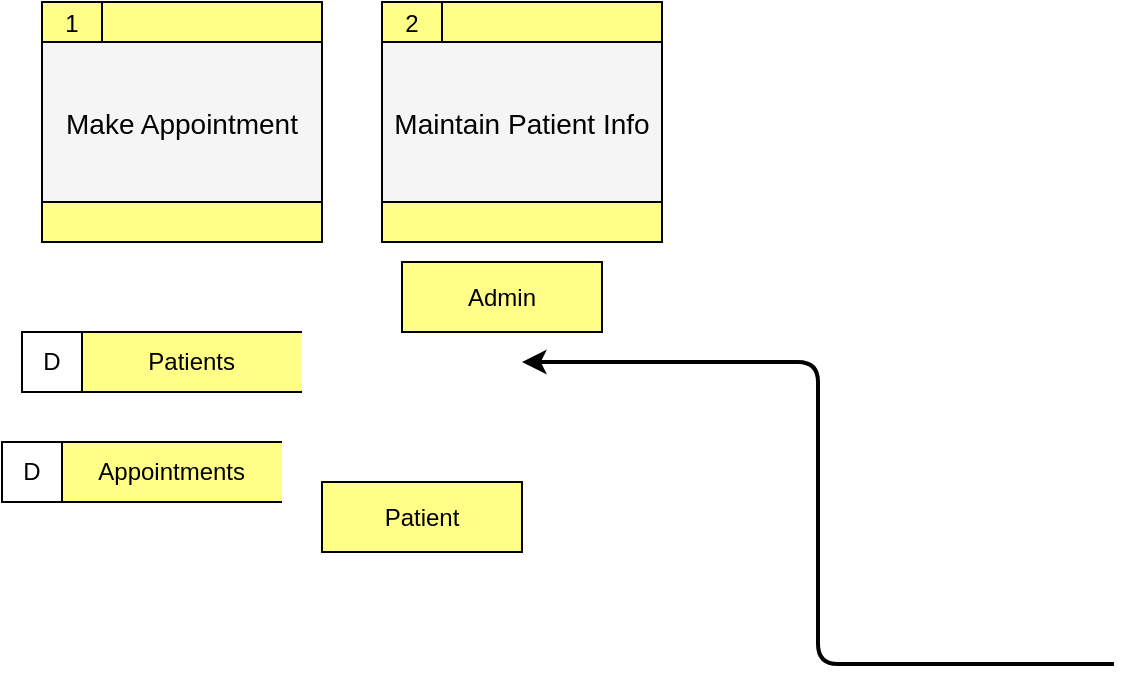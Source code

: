 <mxfile version="24.4.10" type="github">
  <diagram name="Page-1" id="c7558073-3199-34d8-9f00-42111426c3f3">
    <mxGraphModel dx="795" dy="505" grid="1" gridSize="10" guides="1" tooltips="1" connect="1" arrows="1" fold="1" page="1" pageScale="1" pageWidth="826" pageHeight="1169" background="none" math="0" shadow="0">
      <root>
        <mxCell id="0" />
        <mxCell id="1" parent="0" />
        <mxCell id="12" value="Admin" style="whiteSpace=wrap;align=center;verticalAlign=middle;fontStyle=0;strokeWidth=1;fillColor=#ffff88;strokeColor=#000000;" parent="1" vertex="1">
          <mxGeometry x="380" y="170" width="100" height="35" as="geometry" />
        </mxCell>
        <mxCell id="67" value="" style="edgeStyle=elbowEdgeStyle;elbow=horizontal;strokeColor=default;strokeWidth=2" parent="1" edge="1">
          <mxGeometry width="100" height="100" relative="1" as="geometry">
            <mxPoint x="736" y="371" as="sourcePoint" />
            <mxPoint x="440" y="220" as="targetPoint" />
          </mxGeometry>
        </mxCell>
        <mxCell id="ecSNK2-rzR-k5JYxGE2O-107" value="" style="group;fontSize=14;" vertex="1" connectable="0" parent="1">
          <mxGeometry x="200" y="40" width="140" height="120" as="geometry" />
        </mxCell>
        <mxCell id="ecSNK2-rzR-k5JYxGE2O-101" value="" style="group" vertex="1" connectable="0" parent="ecSNK2-rzR-k5JYxGE2O-107">
          <mxGeometry width="140" height="120" as="geometry" />
        </mxCell>
        <mxCell id="ecSNK2-rzR-k5JYxGE2O-106" value="" style="group;strokeColor=default;" vertex="1" connectable="0" parent="ecSNK2-rzR-k5JYxGE2O-101">
          <mxGeometry width="140" height="120" as="geometry" />
        </mxCell>
        <mxCell id="ecSNK2-rzR-k5JYxGE2O-100" value="Make Appointment" style="group;container=0;verticalAlign=middle;fillColor=#f5f5f5;fontColor=#030303;strokeColor=#000000;fontSize=14;" vertex="1" connectable="0" parent="ecSNK2-rzR-k5JYxGE2O-106">
          <mxGeometry width="140" height="120" as="geometry" />
        </mxCell>
        <mxCell id="ecSNK2-rzR-k5JYxGE2O-99" value="" style="endArrow=none;html=1;rounded=0;exitX=0;exitY=0.25;exitDx=0;exitDy=0;entryX=1;entryY=0.25;entryDx=0;entryDy=0;" edge="1" parent="ecSNK2-rzR-k5JYxGE2O-106">
          <mxGeometry width="50" height="50" relative="1" as="geometry">
            <mxPoint y="100.003" as="sourcePoint" />
            <mxPoint x="140" y="100.003" as="targetPoint" />
          </mxGeometry>
        </mxCell>
        <mxCell id="ecSNK2-rzR-k5JYxGE2O-108" value="" style="rounded=0;whiteSpace=wrap;html=1;fillColor=#ffff88;strokeColor=#000000;" vertex="1" parent="ecSNK2-rzR-k5JYxGE2O-106">
          <mxGeometry width="140" height="20" as="geometry" />
        </mxCell>
        <mxCell id="62" value="1" style="text;spacingTop=-5;align=center;verticalAlign=bottom;fontColor=default;" parent="ecSNK2-rzR-k5JYxGE2O-106" vertex="1">
          <mxGeometry width="30" height="20" as="geometry" />
        </mxCell>
        <mxCell id="ecSNK2-rzR-k5JYxGE2O-114" value="" style="rounded=0;whiteSpace=wrap;html=1;fillColor=#ffff88;strokeColor=#000000;" vertex="1" parent="ecSNK2-rzR-k5JYxGE2O-106">
          <mxGeometry y="100" width="140" height="20" as="geometry" />
        </mxCell>
        <mxCell id="ecSNK2-rzR-k5JYxGE2O-104" value="" style="endArrow=none;html=1;rounded=0;" edge="1" parent="ecSNK2-rzR-k5JYxGE2O-107">
          <mxGeometry width="50" height="50" relative="1" as="geometry">
            <mxPoint x="30" y="20" as="sourcePoint" />
            <mxPoint x="30" as="targetPoint" />
          </mxGeometry>
        </mxCell>
        <mxCell id="ecSNK2-rzR-k5JYxGE2O-115" value="" style="group" vertex="1" connectable="0" parent="1">
          <mxGeometry x="370" y="40" width="140" height="120" as="geometry" />
        </mxCell>
        <mxCell id="ecSNK2-rzR-k5JYxGE2O-116" value="" style="group" vertex="1" connectable="0" parent="ecSNK2-rzR-k5JYxGE2O-115">
          <mxGeometry width="140" height="120" as="geometry" />
        </mxCell>
        <mxCell id="ecSNK2-rzR-k5JYxGE2O-117" value="" style="group;strokeColor=default;" vertex="1" connectable="0" parent="ecSNK2-rzR-k5JYxGE2O-116">
          <mxGeometry width="140" height="120" as="geometry" />
        </mxCell>
        <mxCell id="ecSNK2-rzR-k5JYxGE2O-118" value="Maintain Patient Info" style="group;container=0;verticalAlign=middle;fillColor=#f5f5f5;fontColor=#030303;strokeColor=#000000;fontSize=14;" vertex="1" connectable="0" parent="ecSNK2-rzR-k5JYxGE2O-117">
          <mxGeometry width="140" height="120" as="geometry" />
        </mxCell>
        <mxCell id="ecSNK2-rzR-k5JYxGE2O-119" value="" style="endArrow=none;html=1;rounded=0;exitX=0;exitY=0.25;exitDx=0;exitDy=0;entryX=1;entryY=0.25;entryDx=0;entryDy=0;" edge="1" parent="ecSNK2-rzR-k5JYxGE2O-117">
          <mxGeometry width="50" height="50" relative="1" as="geometry">
            <mxPoint y="100.003" as="sourcePoint" />
            <mxPoint x="140" y="100.003" as="targetPoint" />
          </mxGeometry>
        </mxCell>
        <mxCell id="ecSNK2-rzR-k5JYxGE2O-120" value="" style="rounded=0;whiteSpace=wrap;html=1;fillColor=#ffff88;strokeColor=#000000;" vertex="1" parent="ecSNK2-rzR-k5JYxGE2O-117">
          <mxGeometry width="140" height="20" as="geometry" />
        </mxCell>
        <mxCell id="ecSNK2-rzR-k5JYxGE2O-121" value="2" style="text;spacingTop=-5;align=center;verticalAlign=bottom;fontColor=default;" vertex="1" parent="ecSNK2-rzR-k5JYxGE2O-117">
          <mxGeometry width="30" height="20" as="geometry" />
        </mxCell>
        <mxCell id="ecSNK2-rzR-k5JYxGE2O-122" value="" style="rounded=0;whiteSpace=wrap;html=1;fillColor=#ffff88;strokeColor=#000000;" vertex="1" parent="ecSNK2-rzR-k5JYxGE2O-117">
          <mxGeometry y="100" width="140" height="20" as="geometry" />
        </mxCell>
        <mxCell id="ecSNK2-rzR-k5JYxGE2O-123" value="" style="endArrow=none;html=1;rounded=0;" edge="1" parent="ecSNK2-rzR-k5JYxGE2O-115">
          <mxGeometry width="50" height="50" relative="1" as="geometry">
            <mxPoint x="30" y="20" as="sourcePoint" />
            <mxPoint x="30" as="targetPoint" />
          </mxGeometry>
        </mxCell>
        <mxCell id="ecSNK2-rzR-k5JYxGE2O-125" value="Patient" style="whiteSpace=wrap;align=center;verticalAlign=middle;fontStyle=0;strokeWidth=1;fillColor=#ffff88;strokeColor=#000000;" vertex="1" parent="1">
          <mxGeometry x="340" y="280" width="100" height="35" as="geometry" />
        </mxCell>
        <mxCell id="ecSNK2-rzR-k5JYxGE2O-126" value="" style="group" vertex="1" connectable="0" parent="1">
          <mxGeometry x="190" y="205" width="140" height="30" as="geometry" />
        </mxCell>
        <mxCell id="ecSNK2-rzR-k5JYxGE2O-96" value="&lt;span style=&quot;white-space: pre;&quot;&gt;&#x9;&lt;/span&gt;Patients" style="html=1;dashed=0;whiteSpace=wrap;shape=mxgraph.dfd.dataStoreID;align=center;spacingLeft=3;points=[[0,0],[0.5,0],[1,0],[0,0.5],[1,0.5],[0,1],[0.5,1],[1,1]];fillColor=#ffff88;strokeColor=#000000;" vertex="1" parent="ecSNK2-rzR-k5JYxGE2O-126">
          <mxGeometry width="140" height="30" as="geometry" />
        </mxCell>
        <mxCell id="ecSNK2-rzR-k5JYxGE2O-124" value="D" style="rounded=0;whiteSpace=wrap;html=1;" vertex="1" parent="ecSNK2-rzR-k5JYxGE2O-126">
          <mxGeometry width="30" height="30" as="geometry" />
        </mxCell>
        <mxCell id="ecSNK2-rzR-k5JYxGE2O-131" value="" style="group" vertex="1" connectable="0" parent="1">
          <mxGeometry x="180" y="260" width="140" height="30" as="geometry" />
        </mxCell>
        <mxCell id="ecSNK2-rzR-k5JYxGE2O-132" value="&lt;span style=&quot;white-space: pre;&quot;&gt;&#x9;&lt;/span&gt;Appointments" style="html=1;dashed=0;whiteSpace=wrap;shape=mxgraph.dfd.dataStoreID;align=center;spacingLeft=3;points=[[0,0],[0.5,0],[1,0],[0,0.5],[1,0.5],[0,1],[0.5,1],[1,1]];fillColor=#ffff88;strokeColor=#000000;" vertex="1" parent="ecSNK2-rzR-k5JYxGE2O-131">
          <mxGeometry width="140" height="30" as="geometry" />
        </mxCell>
        <mxCell id="ecSNK2-rzR-k5JYxGE2O-133" value="D" style="rounded=0;whiteSpace=wrap;html=1;" vertex="1" parent="ecSNK2-rzR-k5JYxGE2O-131">
          <mxGeometry width="30" height="30" as="geometry" />
        </mxCell>
      </root>
    </mxGraphModel>
  </diagram>
</mxfile>
